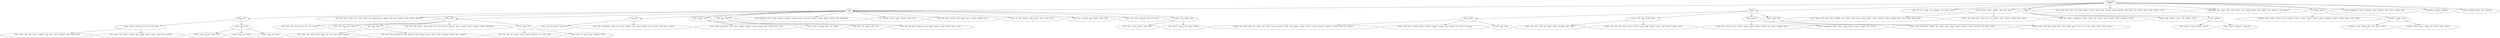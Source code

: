 strict digraph  {
	"['unknown']
58" -> "['job']
33";
	"['unknown']
58" -> "['reduc']
10";
	"['unknown']
58" -> "['map', 'fail', 'set', 'config', 'sort', 'problem', 'valu', 'exist', 'branch']
1";
	"['unknown']
58" -> "['node', 'format', 'cluster', 'combin', 'split', 'file', 'input']
2";
	"['unknown']
58" -> "['task']
4";
	"['unknown']
58" -> "['time', 'case', 'disk', 'data', 'size', 'hang', 'request', 'cache', 'thread', 'limit', 'process', 'chang', 'distribut', 'add', '\
order', 'jira', 'period', 'reach', 'delet', 'submiss', 'give']
1";
	"['unknown']
58" -> "['mapreduce', 'file', 'config', 'allow', 'size', 'master', 'end', 'specifi', 'default', 'split', 'applic', 'user', 'function', '\
xml', 'properti']
1";
	"['unknown']
58" -> "['schedul', 'capac']
3";
	"['unknown']
58" -> "['cluster', 'mapreduce', 'queue', 'exception', 'user', 'command', 'add', 'return', 'pointer', 'null']
1";
	"['unknown']
58" -> "['mapreduce', 'counter', 'aggreg']
1";
	"['unknown']
58" -> "['cache', 'heartbeat', 'block', 'dist', 'tasktrack']
1";
	"['job']
33" -> "['reduc', 'job']
11";
	"['job']
33" -> "['job', 'fail', 'cluster', 'time', 'case', 'capac', 'allow', 'issu', 'specifi', 'hang', 'default', 'test', 'slot', 'system', 'touch', '\
timeout', 'gridmix']
1";
	"['job']
33" -> "['job', 'task']
7";
	"['job']
33" -> "['map', 'job']
2";
	"['job']
33" -> "['node', 'cluster', 'job']
2";
	"['job']
33" -> "['fail', 'job', 'check']
2";
	"['job']
33" -> "['job', 'mapreduce', 'file', 'tracker', 'memori', 'problem', 'specifi', 'system', 'directori', 'progress', 'releas', 'object', '\
cleanup', 'leak', 'filesystem']
1";
	"['job']
33" -> "['job', 'schedul', 'queue', 'capac', 'memori', 'sourc', 'slot']
1";
	"['job']
33" -> "['job', 'file', 'input', 'format', 'split', 'handl', 'gener', 'hadoop', 'multipl', 'java']
1";
	"['job']
33" -> "['job', 'set', 'size', 'memori', 'heap', 'server', 'start', 'histori', 'out']
1";
	"['job']
33" -> "['job', 'case', 'problem', 'test', 'hadoop', 'mode', 'pig']
1";
	"['job']
33" -> "['job', 'start', 'batch', 'directori', 'add', 'jar', 'induc']
1";
	"['job']
33" -> "['report', 'app', 'master', 'job']
2";
	"['reduc']
10" -> "['reduc', 'task']
4";
	"['reduc']
10" -> "['reduc', 'fail', 'disk', 'shuffl', 'fetch']
2";
	"['reduc']
10" -> "['reduc', 'execut']
2";
	"['reduc']
10" -> "['reduc', 'map', 'disk']
2";
	"['node', 'format', 'cluster', 'combin', 'split', 'file', 'input']
2" -> "['map', 'cluster', 'file', 'node', 'input', 'problem', 'end', 'format', 'split', 'batch', 'gener', 'block', 'combin', 'distribut', '\
order', 'number', 'exit', 'creat', 'result', 'group', 'local']
1";
	"['node', 'format', 'cluster', 'combin', 'split', 'file', 'input']
2" -> "['cluster', 'file', 'node', 'data', 'input', 'size', 'issu', 'format', 'split', 'request', 'combin', 'locat', 'hive']
1";
	"['task']
4" -> "['task', 'fail', 'cluster', 'mapreduce', 'tracker', 'fetch', 'issu', 'check', 'handl', 'improve', 'detect', 'tasktrack', 'reach']
\
1";
	"['task']
4" -> "['task', 'node', 'default', 'server', 'slot', 'handler', 'yarn']
1";
	"['task']
4" -> "['task', 'tracker']
2";
	"['schedul', 'capac']
3" -> "['schedul', 'queue', 'capac', 'memori', 'sourc', 'prevent', 'request', 'server', 'contain', 'thread', 'crash', 'exception', 'hadoop', '\
method', 'assign', 'alloc', 'apach']
1";
	"['schedul', 'capac']
3" -> "['schedul', 'config', 'capac']
2";
	"['reduc', 'job']
11" -> "['reduc', 'space', 'schedul', 'cluster', 'job', 'fail', 'disk']
2";
	"['reduc', 'job']
11" -> "['reduc', 'map', 'job']
9";
	"['job', 'task']
7" -> "['job', 'task', 'fail', 'cluster', 'node', 'set', 'sort', 'thread']
1";
	"['job', 'task']
7" -> "['job', 'task', 'map', 'sort', 'execut']
1";
	"['job', 'task']
7" -> "['job', 'task', 'time']
2";
	"['job', 'task']
7" -> "['job', 'task', 'file', 'perform', 'end', 'output', 'call', 'wait', 'process', 'directori', 'gener', 'commit', 'work', 'complet', '\
method', 'regression']
1";
	"['job', 'task']
7" -> "['job', 'task', 'set']
2";
	"['map', 'job']
2" -> "['job', 'map', 'test', 'state', 'regression']
1";
	"['map', 'job']
2" -> "['job', 'map', 'mapreduce', 'config', 'size', 'heap', 'perform', 'issu', 'specifi', 'default', 'slot', 'improve', 'work', 'alloc', '\
travers']
1";
	"['node', 'cluster', 'job']
2" -> "['job', 'cluster', 'mapreduce', 'node', 'allow', 'mapper', 'number', 'manag', 'assign', 'load', 'multipl', 'base', 'site']
1";
	"['node', 'cluster', 'job']
2" -> "['job', 'cluster', 'schedul', 'node', 'sort', 'hang']
1";
	"['fail', 'job', 'check']
2" -> "['job', 'fail', 'sort', 'check', 'code', 'mrv']
1";
	"['fail', 'job', 'check']
2" -> "['job', 'fail', 'file', 'input', 'perform', 'format', 'split', 'check', 'combin', 'detect', 'locat', 'creat']
1";
	"['report', 'app', 'master', 'job']
2" -> "['job', 'time', 'report', 'master', 'app', 'recov']
1";
	"['report', 'app', 'master', 'job']
2" -> "['job', 'report', 'master', 'user', 'app', 'submit']
1";
	"['reduc', 'task']
4" -> "['reduc', 'task', 'map', 'node', 'set', 'config', 'data', 'allow', 'master', 'prevent', 'shuffl', 'code', 'applic', 'handler', '\
return', 'restart', 'interface', 'manner', 'current', 'servic', 'mr-', 'inform']
1";
	"['reduc', 'task']
4" -> "['reduc', 'task', 'time', 'schedul', 'perform', 'prevent', 'default', 'contain', 'call', 'commit', 'lock', 'kill', 'jvm', 'manag']
\
1";
	"['reduc', 'task']
4" -> "['reduc', 'fail', 'task']
2";
	"['reduc', 'fail', 'disk', 'shuffl', 'fetch']
2" -> "['reduc', 'fail', 'case', 'node', 'disk', 'fetch', 'shuffl', 'exception', 'side', 'error']
1";
	"['reduc', 'fail', 'disk', 'shuffl', 'fetch']
2" -> "['reduc', 'fail', 'time', 'disk', 'data', 'memori', 'fetch', 'space', 'shuffl', 'request', 'cache', 'page', 'mean', 'handler', '\
read']
1";
	"['reduc', 'execut']
2" -> "['reduc', 'file', 'specifi', 'launch', 'system', 'check', 'execut', 'improve', 'block', 'work', 'order', 'support', 'raid']
1";
	"['reduc', 'execut']
2" -> "['reduc', 'mapreduce', 'allow', 'input', 'report', 'format', 'execut', 'mapper', 'dist', 'provid']
1";
	"['reduc', 'map', 'disk']
2" -> "['reduc', 'map', 'mapreduce', 'schedul', 'disk', 'allow', 'sourc', 'space', 'request', 'contain', 'histori', 'interface', 'mrv', '\
port', 'avoid']
1";
	"['reduc', 'map', 'disk']
2" -> "['reduc', 'map', 'case', 'disk', 'queue', 'data', 'heap', 'shuffl', 'output', 'wait', 'saw', 'write', 'releas', 'phase', 'merg', '\
stream']
1";
	"['task', 'tracker']
2" -> "['task', 'tracker', 'cache', 'distribut', 'remov']
1";
	"['task', 'tracker']
2" -> "['task', 'tracker', 'heartbeat', 'command']
1";
	"['schedul', 'config', 'capac']
2" -> "['schedul', 'capac', 'config', 'allow', 'test', 'limit', 'assum']
1";
	"['schedul', 'config', 'capac']
2" -> "['schedul', 'queue', 'capac', 'config', 'issu', 'histori', 'code', 'calcul']
1";
	"['reduc', 'space', 'schedul', 'cluster', 'job', 'fail', 'disk']
2" -> "['job', 'reduc', 'task', 'fail', 'cluster', 'schedul', 'case', 'disk', 'space', 'directori', 'state', 'pend', 'stay']
1";
	"['reduc', 'space', 'schedul', 'cluster', 'job', 'fail', 'disk']
2" -> "['job', 'reduc', 'fail', 'cluster', 'schedul', 'disk', 'config', 'input', 'tracker', 'space', 'kill', 'succeed']
1";
	"['reduc', 'map', 'job']
9" -> "['reduc', 'map', 'end', 'job', 'time', 'fail']
3";
	"['reduc', 'map', 'job']
9" -> "['reduc', 'map', 'job', 'hung']
2";
	"['reduc', 'map', 'job']
9" -> "['reduc', 'map', 'job', 'task']
4";
	"['job', 'task', 'time']
2" -> "['job', 'task', 'time', 'data', 'system', 'page', 'jira', 'list', 'load', 'index', 'transfer']
1";
	"['job', 'task', 'time']
2" -> "['job', 'task', 'time', 'mapreduce', 'heap', 'prevent', 'event', 'limit', 'process', 'crash', 'handl', 'command', 'period', 'miss', '\
address']
1";
	"['job', 'task', 'set']
2" -> "['job', 'task', 'file', 'set', 'tracker', 'hang', 'thread', 'heartbeat', 'jar', 'hdfs', 'copi']
1";
	"['job', 'task', 'set']
2" -> "['job', 'task', 'set', 'sourc', 'lock', 'deadlock', 'delay']
1";
}
